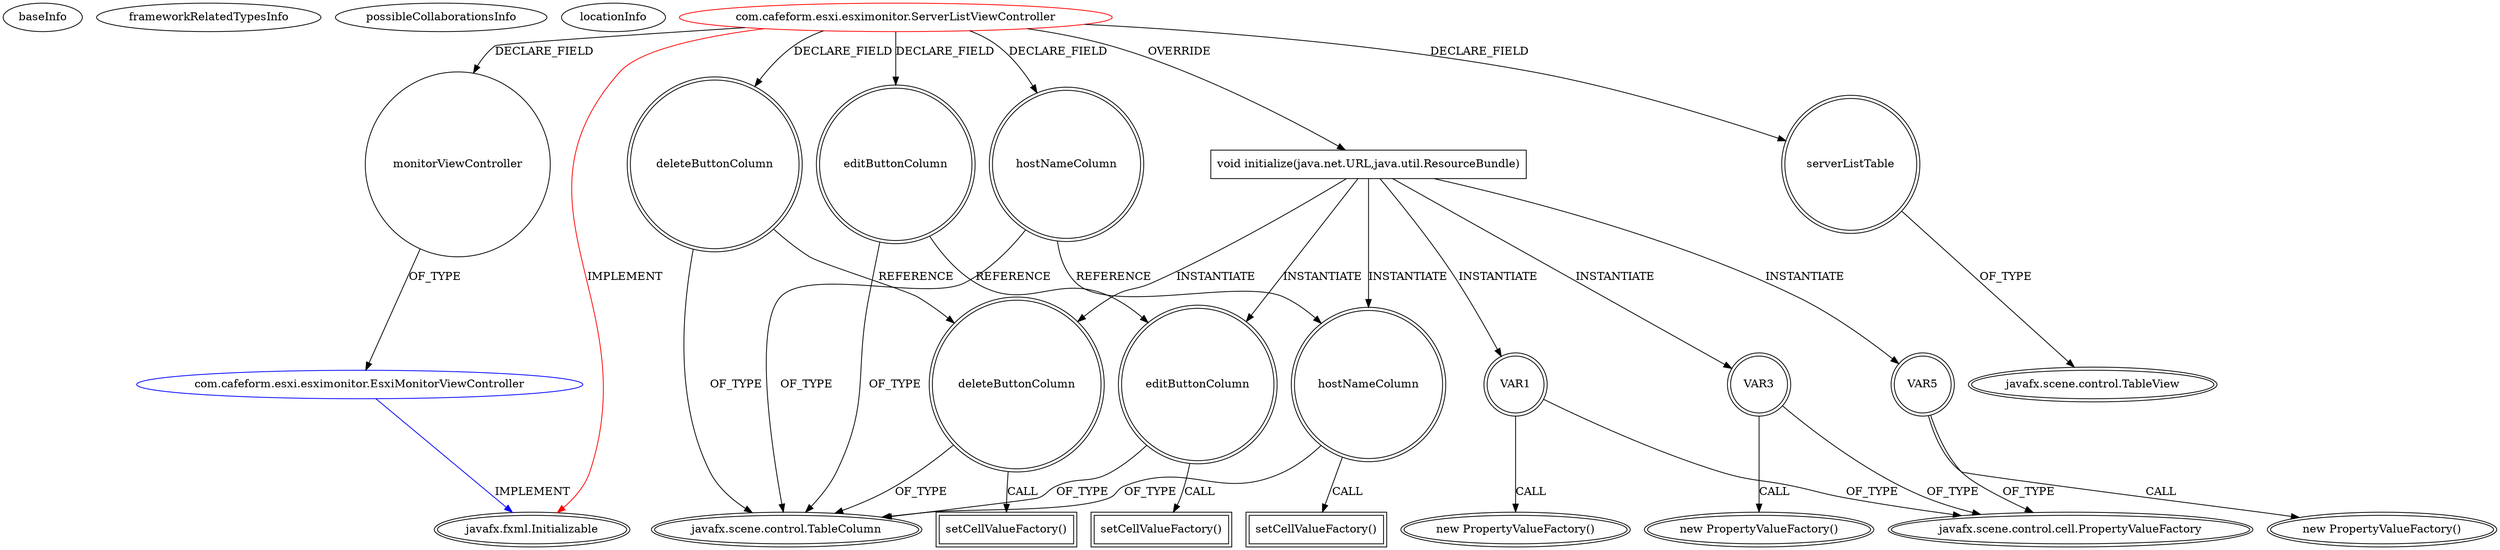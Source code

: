 digraph {
baseInfo[graphId=3422,category="extension_graph",isAnonymous=false,possibleRelation=true]
frameworkRelatedTypesInfo[0="javafx.fxml.Initializable"]
possibleCollaborationsInfo[0="3422~FIELD_DECLARATION-~javafx.fxml.Initializable ~javafx.fxml.Initializable ~false~false"]
locationInfo[projectName="kaizawa-esximonitor",filePath="/kaizawa-esximonitor/esximonitor-master/src/com/cafeform/esxi/esximonitor/ServerListViewController.java",contextSignature="ServerListViewController",graphId="3422"]
0[label="com.cafeform.esxi.esximonitor.ServerListViewController",vertexType="ROOT_CLIENT_CLASS_DECLARATION",isFrameworkType=false,color=red]
1[label="javafx.fxml.Initializable",vertexType="FRAMEWORK_INTERFACE_TYPE",isFrameworkType=true,peripheries=2]
2[label="deleteButtonColumn",vertexType="FIELD_DECLARATION",isFrameworkType=true,peripheries=2,shape=circle]
3[label="javafx.scene.control.TableColumn",vertexType="FRAMEWORK_CLASS_TYPE",isFrameworkType=true,peripheries=2]
4[label="editButtonColumn",vertexType="FIELD_DECLARATION",isFrameworkType=true,peripheries=2,shape=circle]
6[label="hostNameColumn",vertexType="FIELD_DECLARATION",isFrameworkType=true,peripheries=2,shape=circle]
8[label="monitorViewController",vertexType="FIELD_DECLARATION",isFrameworkType=false,shape=circle]
9[label="com.cafeform.esxi.esximonitor.EsxiMonitorViewController",vertexType="REFERENCE_CLIENT_CLASS_DECLARATION",isFrameworkType=false,color=blue]
11[label="serverListTable",vertexType="FIELD_DECLARATION",isFrameworkType=true,peripheries=2,shape=circle]
12[label="javafx.scene.control.TableView",vertexType="FRAMEWORK_CLASS_TYPE",isFrameworkType=true,peripheries=2]
13[label="void initialize(java.net.URL,java.util.ResourceBundle)",vertexType="OVERRIDING_METHOD_DECLARATION",isFrameworkType=false,shape=box]
14[label="editButtonColumn",vertexType="VARIABLE_EXPRESION",isFrameworkType=true,peripheries=2,shape=circle]
15[label="setCellValueFactory()",vertexType="INSIDE_CALL",isFrameworkType=true,peripheries=2,shape=box]
18[label="VAR1",vertexType="VARIABLE_EXPRESION",isFrameworkType=true,peripheries=2,shape=circle]
19[label="javafx.scene.control.cell.PropertyValueFactory",vertexType="FRAMEWORK_CLASS_TYPE",isFrameworkType=true,peripheries=2]
17[label="new PropertyValueFactory()",vertexType="CONSTRUCTOR_CALL",isFrameworkType=true,peripheries=2]
20[label="deleteButtonColumn",vertexType="VARIABLE_EXPRESION",isFrameworkType=true,peripheries=2,shape=circle]
21[label="setCellValueFactory()",vertexType="INSIDE_CALL",isFrameworkType=true,peripheries=2,shape=box]
24[label="VAR3",vertexType="VARIABLE_EXPRESION",isFrameworkType=true,peripheries=2,shape=circle]
23[label="new PropertyValueFactory()",vertexType="CONSTRUCTOR_CALL",isFrameworkType=true,peripheries=2]
26[label="hostNameColumn",vertexType="VARIABLE_EXPRESION",isFrameworkType=true,peripheries=2,shape=circle]
27[label="setCellValueFactory()",vertexType="INSIDE_CALL",isFrameworkType=true,peripheries=2,shape=box]
30[label="VAR5",vertexType="VARIABLE_EXPRESION",isFrameworkType=true,peripheries=2,shape=circle]
29[label="new PropertyValueFactory()",vertexType="CONSTRUCTOR_CALL",isFrameworkType=true,peripheries=2]
0->1[label="IMPLEMENT",color=red]
0->2[label="DECLARE_FIELD"]
2->3[label="OF_TYPE"]
0->4[label="DECLARE_FIELD"]
4->3[label="OF_TYPE"]
0->6[label="DECLARE_FIELD"]
6->3[label="OF_TYPE"]
0->8[label="DECLARE_FIELD"]
9->1[label="IMPLEMENT",color=blue]
8->9[label="OF_TYPE"]
0->11[label="DECLARE_FIELD"]
11->12[label="OF_TYPE"]
0->13[label="OVERRIDE"]
13->14[label="INSTANTIATE"]
4->14[label="REFERENCE"]
14->3[label="OF_TYPE"]
14->15[label="CALL"]
13->18[label="INSTANTIATE"]
18->19[label="OF_TYPE"]
18->17[label="CALL"]
13->20[label="INSTANTIATE"]
2->20[label="REFERENCE"]
20->3[label="OF_TYPE"]
20->21[label="CALL"]
13->24[label="INSTANTIATE"]
24->19[label="OF_TYPE"]
24->23[label="CALL"]
13->26[label="INSTANTIATE"]
6->26[label="REFERENCE"]
26->3[label="OF_TYPE"]
26->27[label="CALL"]
13->30[label="INSTANTIATE"]
30->19[label="OF_TYPE"]
30->29[label="CALL"]
}
